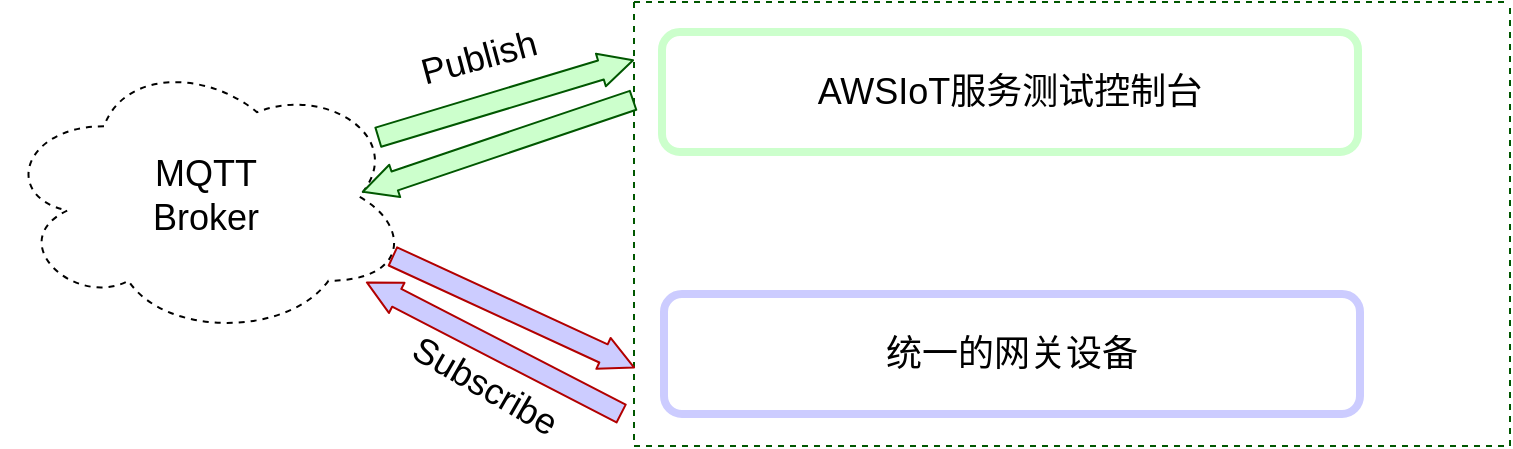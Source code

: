 <mxfile version="14.8.3" type="github">
  <diagram id="prtHgNgQTEPvFCAcTncT" name="Page-1">
    <mxGraphModel dx="1038" dy="580" grid="0" gridSize="10" guides="1" tooltips="1" connect="1" arrows="1" fold="1" page="1" pageScale="1" pageWidth="827" pageHeight="1169" math="0" shadow="0">
      <root>
        <mxCell id="0" />
        <mxCell id="1" parent="0" />
        <mxCell id="k6uhKt3Hn7oym8SlnJA1-1" value="" style="swimlane;startSize=0;dashed=1;fillColor=#008a00;strokeColor=#005700;fontColor=#ffffff;" vertex="1" parent="1">
          <mxGeometry x="344" y="192" width="438" height="222" as="geometry" />
        </mxCell>
        <mxCell id="k6uhKt3Hn7oym8SlnJA1-17" value="&lt;font style=&quot;font-size: 18px&quot;&gt;AWSIoT服务测试控制台&lt;/font&gt;" style="rounded=1;whiteSpace=wrap;html=1;strokeWidth=4;strokeColor=#CCFFCC;" vertex="1" parent="k6uhKt3Hn7oym8SlnJA1-1">
          <mxGeometry x="14" y="15" width="348" height="60" as="geometry" />
        </mxCell>
        <mxCell id="k6uhKt3Hn7oym8SlnJA1-2" value="&lt;font style=&quot;font-size: 18px&quot;&gt;MQTT&lt;br&gt;Broker&lt;/font&gt;" style="ellipse;shape=cloud;whiteSpace=wrap;html=1;dashed=1;" vertex="1" parent="1">
          <mxGeometry x="28" y="219" width="204" height="140.5" as="geometry" />
        </mxCell>
        <mxCell id="k6uhKt3Hn7oym8SlnJA1-12" value="" style="shape=flexArrow;endArrow=classic;html=1;endWidth=6;endSize=5.26;entryX=0.001;entryY=0.824;entryDx=0;entryDy=0;entryPerimeter=0;strokeColor=#B20000;fillColor=#CCCCFF;" edge="1" parent="1" target="k6uhKt3Hn7oym8SlnJA1-1">
          <mxGeometry width="50" height="50" relative="1" as="geometry">
            <mxPoint x="223" y="319" as="sourcePoint" />
            <mxPoint x="325" y="364" as="targetPoint" />
          </mxGeometry>
        </mxCell>
        <mxCell id="k6uhKt3Hn7oym8SlnJA1-14" value="" style="shape=flexArrow;endArrow=classic;html=1;endWidth=6;endSize=5.26;strokeColor=#005700;fillColor=#CCFFCC;" edge="1" parent="1">
          <mxGeometry width="50" height="50" relative="1" as="geometry">
            <mxPoint x="344" y="241" as="sourcePoint" />
            <mxPoint x="208" y="287" as="targetPoint" />
          </mxGeometry>
        </mxCell>
        <mxCell id="k6uhKt3Hn7oym8SlnJA1-15" value="" style="shape=flexArrow;endArrow=classic;html=1;endWidth=6;endSize=5.26;strokeColor=#B20000;fillColor=#CCCCFF;" edge="1" parent="1">
          <mxGeometry width="50" height="50" relative="1" as="geometry">
            <mxPoint x="338" y="398" as="sourcePoint" />
            <mxPoint x="210" y="332" as="targetPoint" />
          </mxGeometry>
        </mxCell>
        <mxCell id="k6uhKt3Hn7oym8SlnJA1-20" value="&lt;font style=&quot;font-size: 18px&quot;&gt;Subscribe&lt;/font&gt;" style="edgeLabel;html=1;align=center;verticalAlign=middle;resizable=0;points=[];rotation=30;" vertex="1" connectable="0" parent="k6uhKt3Hn7oym8SlnJA1-15">
          <mxGeometry x="0.216" y="9" relative="1" as="geometry">
            <mxPoint x="13" y="18" as="offset" />
          </mxGeometry>
        </mxCell>
        <mxCell id="k6uhKt3Hn7oym8SlnJA1-16" value="" style="shape=flexArrow;endArrow=classic;html=1;endWidth=6;endSize=5.26;exitX=0.92;exitY=0.29;exitDx=0;exitDy=0;exitPerimeter=0;strokeColor=#005700;fillColor=#CCFFCC;" edge="1" parent="1" source="k6uhKt3Hn7oym8SlnJA1-2">
          <mxGeometry width="50" height="50" relative="1" as="geometry">
            <mxPoint x="252" y="280" as="sourcePoint" />
            <mxPoint x="344" y="221" as="targetPoint" />
          </mxGeometry>
        </mxCell>
        <mxCell id="k6uhKt3Hn7oym8SlnJA1-18" value="&lt;font style=&quot;font-size: 18px&quot;&gt;Publish&lt;/font&gt;" style="edgeLabel;html=1;align=center;verticalAlign=middle;resizable=0;points=[];rotation=-15;" vertex="1" connectable="0" parent="k6uhKt3Hn7oym8SlnJA1-16">
          <mxGeometry x="-0.214" relative="1" as="geometry">
            <mxPoint y="-25" as="offset" />
          </mxGeometry>
        </mxCell>
        <mxCell id="k6uhKt3Hn7oym8SlnJA1-19" value="&lt;span style=&quot;font-size: 18px&quot;&gt;统一的网关设备&lt;/span&gt;" style="rounded=1;whiteSpace=wrap;html=1;strokeWidth=4;strokeColor=#CCCCFF;" vertex="1" parent="1">
          <mxGeometry x="359" y="338" width="348" height="60" as="geometry" />
        </mxCell>
      </root>
    </mxGraphModel>
  </diagram>
</mxfile>
